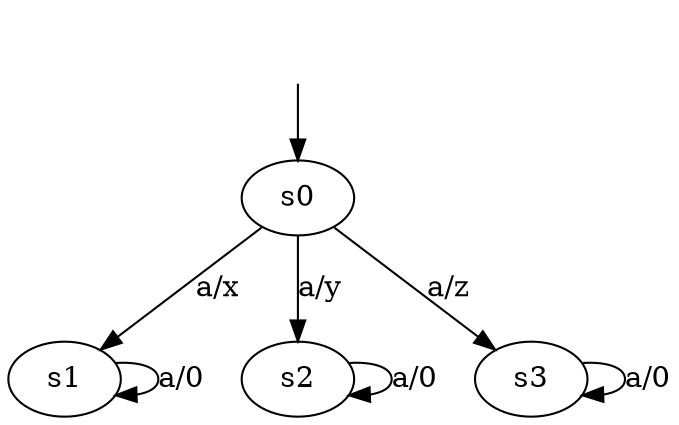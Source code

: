 digraph Angluin_Mealy {
s0 [label=s0];
s1 [label=s1];
s2 [label=s2];
s3 [label=s3];
s0 -> s1  [label="a/x"];
s0 -> s2  [label="a/y"];
s0 -> s3  [label="a/z"];

s1 -> s1  [label="a/0"];
s2 -> s2  [label="a/0"];
s3 -> s3  [label="a/0"];
__start0 [label="", shape=none];
__start0 -> s0  [label=""];
}